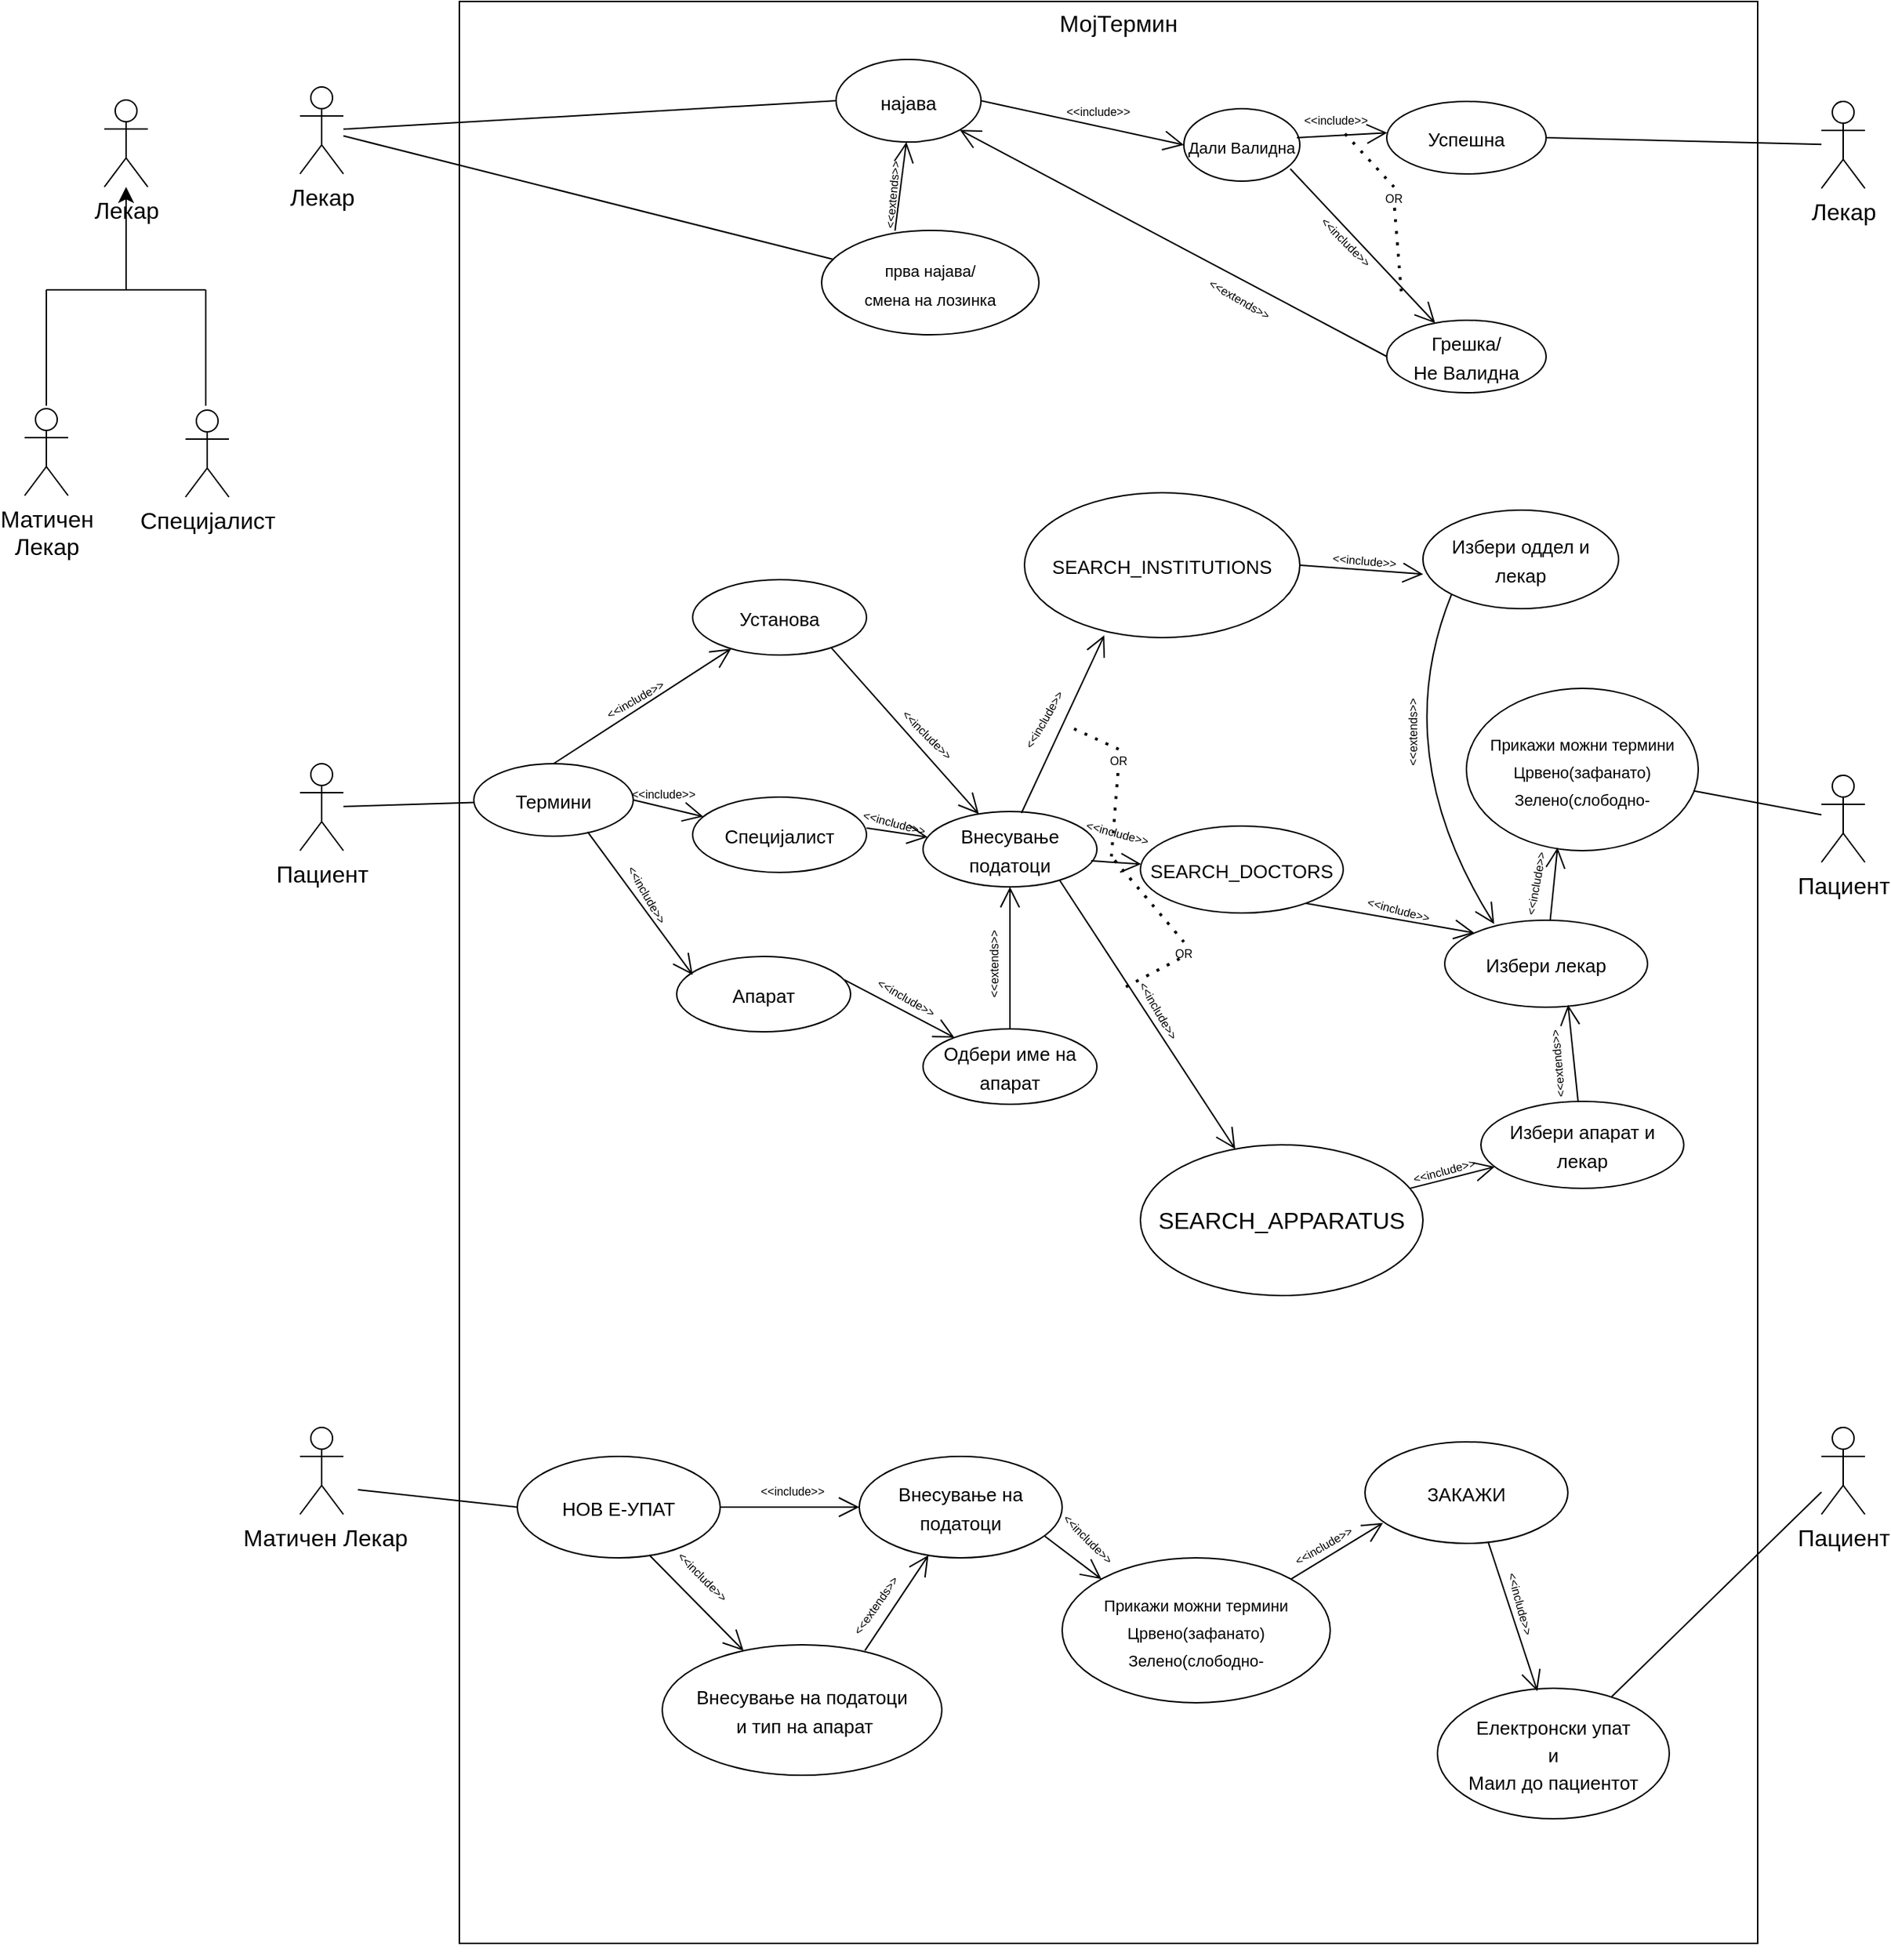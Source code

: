 <mxfile version="21.0.6" type="github">
  <diagram name="Page-1" id="MCOTx_tLaB3hL-FFBj0m">
    <mxGraphModel dx="2486" dy="878" grid="1" gridSize="10" guides="1" tooltips="1" connect="1" arrows="1" fold="1" page="1" pageScale="1" pageWidth="850" pageHeight="1100" math="0" shadow="0">
      <root>
        <mxCell id="0" />
        <mxCell id="1" parent="0" />
        <mxCell id="fEL62eBCo5-GnJdXJDbS-2" value="" style="rounded=0;whiteSpace=wrap;html=1;" vertex="1" parent="1">
          <mxGeometry x="-150" y="20" width="896" height="1340" as="geometry" />
        </mxCell>
        <mxCell id="fEL62eBCo5-GnJdXJDbS-3" value="МојТермин" style="text;strokeColor=none;fillColor=none;html=1;align=center;verticalAlign=middle;whiteSpace=wrap;rounded=0;fontSize=16;" vertex="1" parent="1">
          <mxGeometry x="260" y="20" width="90" height="30" as="geometry" />
        </mxCell>
        <mxCell id="fEL62eBCo5-GnJdXJDbS-9" value="Лекар" style="shape=umlActor;verticalLabelPosition=bottom;verticalAlign=top;html=1;outlineConnect=0;fontSize=16;" vertex="1" parent="1">
          <mxGeometry x="-260" y="79" width="30" height="60" as="geometry" />
        </mxCell>
        <mxCell id="fEL62eBCo5-GnJdXJDbS-10" value="&lt;font style=&quot;font-size: 13px;&quot;&gt;најава&lt;/font&gt;" style="ellipse;whiteSpace=wrap;html=1;fontSize=16;align=center;" vertex="1" parent="1">
          <mxGeometry x="110" y="60" width="100" height="57" as="geometry" />
        </mxCell>
        <mxCell id="fEL62eBCo5-GnJdXJDbS-11" value="" style="endArrow=none;html=1;rounded=0;fontSize=12;startSize=8;endSize=8;curved=1;entryX=0;entryY=0.5;entryDx=0;entryDy=0;" edge="1" parent="1" source="fEL62eBCo5-GnJdXJDbS-9" target="fEL62eBCo5-GnJdXJDbS-10">
          <mxGeometry width="50" height="50" relative="1" as="geometry">
            <mxPoint x="500" y="260" as="sourcePoint" />
            <mxPoint x="550" y="210" as="targetPoint" />
          </mxGeometry>
        </mxCell>
        <mxCell id="fEL62eBCo5-GnJdXJDbS-13" value="&lt;font style=&quot;font-size: 11px;&quot;&gt;Дали Валидна&lt;br&gt;&lt;/font&gt;" style="ellipse;whiteSpace=wrap;html=1;fontSize=16;" vertex="1" parent="1">
          <mxGeometry x="350" y="94" width="80" height="50" as="geometry" />
        </mxCell>
        <mxCell id="fEL62eBCo5-GnJdXJDbS-15" value="" style="endArrow=open;endFill=1;endSize=12;html=1;rounded=0;fontSize=12;curved=1;entryX=0;entryY=0.5;entryDx=0;entryDy=0;exitX=1;exitY=0.5;exitDx=0;exitDy=0;" edge="1" parent="1" source="fEL62eBCo5-GnJdXJDbS-10" target="fEL62eBCo5-GnJdXJDbS-13">
          <mxGeometry width="160" relative="1" as="geometry">
            <mxPoint x="330" y="190" as="sourcePoint" />
            <mxPoint x="490" y="190" as="targetPoint" />
          </mxGeometry>
        </mxCell>
        <mxCell id="fEL62eBCo5-GnJdXJDbS-16" value="&lt;font style=&quot;font-size: 8px;&quot;&gt;&amp;lt;&amp;lt;include&amp;gt;&amp;gt;&lt;/font&gt;" style="text;strokeColor=none;fillColor=none;html=1;align=center;verticalAlign=middle;whiteSpace=wrap;rounded=0;fontSize=16;" vertex="1" parent="1">
          <mxGeometry x="271" y="88" width="40" height="10" as="geometry" />
        </mxCell>
        <mxCell id="fEL62eBCo5-GnJdXJDbS-19" value="Лекар&lt;br&gt;" style="shape=umlActor;verticalLabelPosition=bottom;verticalAlign=top;html=1;fontSize=16;" vertex="1" parent="1">
          <mxGeometry x="790.0" y="89.0" width="30" height="60" as="geometry" />
        </mxCell>
        <mxCell id="fEL62eBCo5-GnJdXJDbS-22" value="&lt;font style=&quot;font-size: 13px;&quot;&gt;Грешка/&lt;br&gt;Не Валидна&lt;/font&gt;" style="ellipse;whiteSpace=wrap;html=1;fontSize=16;" vertex="1" parent="1">
          <mxGeometry x="490" y="240" width="110" height="50" as="geometry" />
        </mxCell>
        <mxCell id="fEL62eBCo5-GnJdXJDbS-25" value="" style="endArrow=open;endFill=1;endSize=12;html=1;rounded=0;fontSize=12;curved=1;exitX=0.918;exitY=0.83;exitDx=0;exitDy=0;exitPerimeter=0;" edge="1" parent="1" source="fEL62eBCo5-GnJdXJDbS-13" target="fEL62eBCo5-GnJdXJDbS-22">
          <mxGeometry width="160" relative="1" as="geometry">
            <mxPoint x="430" y="129" as="sourcePoint" />
            <mxPoint x="490" y="129" as="targetPoint" />
          </mxGeometry>
        </mxCell>
        <mxCell id="fEL62eBCo5-GnJdXJDbS-26" value="&lt;font style=&quot;font-size: 8px;&quot;&gt;OR&lt;br&gt;&lt;/font&gt;" style="text;strokeColor=none;fillColor=none;html=1;align=center;verticalAlign=middle;whiteSpace=wrap;rounded=0;fontSize=16;" vertex="1" parent="1">
          <mxGeometry x="475" y="148" width="40" height="10" as="geometry" />
        </mxCell>
        <mxCell id="fEL62eBCo5-GnJdXJDbS-28" value="" style="endArrow=none;dashed=1;html=1;dashPattern=1 3;strokeWidth=2;rounded=0;fontSize=12;startSize=8;endSize=8;curved=1;exitX=0.5;exitY=0;exitDx=0;exitDy=0;" edge="1" parent="1" source="fEL62eBCo5-GnJdXJDbS-26">
          <mxGeometry width="50" height="50" relative="1" as="geometry">
            <mxPoint x="330" y="230" as="sourcePoint" />
            <mxPoint x="460" y="110" as="targetPoint" />
          </mxGeometry>
        </mxCell>
        <mxCell id="fEL62eBCo5-GnJdXJDbS-29" value="" style="endArrow=none;dashed=1;html=1;dashPattern=1 3;strokeWidth=2;rounded=0;fontSize=12;startSize=8;endSize=8;curved=1;entryX=0.5;entryY=1;entryDx=0;entryDy=0;" edge="1" parent="1" target="fEL62eBCo5-GnJdXJDbS-26">
          <mxGeometry width="50" height="50" relative="1" as="geometry">
            <mxPoint x="500" y="220" as="sourcePoint" />
            <mxPoint x="470" y="130" as="targetPoint" />
          </mxGeometry>
        </mxCell>
        <mxCell id="fEL62eBCo5-GnJdXJDbS-30" value="&lt;span style=&quot;font-size: 13px;&quot;&gt;Успешна&lt;/span&gt;" style="ellipse;whiteSpace=wrap;html=1;fontSize=16;" vertex="1" parent="1">
          <mxGeometry x="490" y="89" width="110" height="50" as="geometry" />
        </mxCell>
        <mxCell id="fEL62eBCo5-GnJdXJDbS-31" value="" style="endArrow=open;endFill=1;endSize=12;html=1;rounded=0;fontSize=12;curved=1;entryX=0.003;entryY=0.433;entryDx=0;entryDy=0;exitX=0.975;exitY=0.4;exitDx=0;exitDy=0;exitPerimeter=0;entryPerimeter=0;" edge="1" parent="1" source="fEL62eBCo5-GnJdXJDbS-13" target="fEL62eBCo5-GnJdXJDbS-30">
          <mxGeometry width="160" relative="1" as="geometry">
            <mxPoint x="430" y="113.76" as="sourcePoint" />
            <mxPoint x="490" y="113.76" as="targetPoint" />
          </mxGeometry>
        </mxCell>
        <mxCell id="fEL62eBCo5-GnJdXJDbS-32" value="&lt;font style=&quot;font-size: 8px;&quot;&gt;&amp;lt;&amp;lt;include&amp;gt;&amp;gt;&lt;/font&gt;" style="text;strokeColor=none;fillColor=none;html=1;align=center;verticalAlign=middle;whiteSpace=wrap;rounded=0;fontSize=16;rotation=45;" vertex="1" parent="1">
          <mxGeometry x="444" y="179" width="40" height="10" as="geometry" />
        </mxCell>
        <mxCell id="fEL62eBCo5-GnJdXJDbS-33" value="&lt;font style=&quot;font-size: 8px;&quot;&gt;&amp;lt;&amp;lt;include&amp;gt;&amp;gt;&lt;/font&gt;" style="text;strokeColor=none;fillColor=none;html=1;align=center;verticalAlign=middle;whiteSpace=wrap;rounded=0;fontSize=16;" vertex="1" parent="1">
          <mxGeometry x="435" y="94" width="40" height="10" as="geometry" />
        </mxCell>
        <mxCell id="fEL62eBCo5-GnJdXJDbS-34" value="" style="endArrow=none;html=1;rounded=0;fontSize=12;startSize=8;endSize=8;curved=1;exitX=1;exitY=0.5;exitDx=0;exitDy=0;" edge="1" parent="1" source="fEL62eBCo5-GnJdXJDbS-30" target="fEL62eBCo5-GnJdXJDbS-19">
          <mxGeometry width="50" height="50" relative="1" as="geometry">
            <mxPoint x="720" y="190" as="sourcePoint" />
            <mxPoint x="850" y="198" as="targetPoint" />
          </mxGeometry>
        </mxCell>
        <mxCell id="fEL62eBCo5-GnJdXJDbS-37" value="" style="endArrow=open;endFill=1;endSize=12;html=1;rounded=0;fontSize=12;curved=1;exitX=0;exitY=0.5;exitDx=0;exitDy=0;entryX=1;entryY=1;entryDx=0;entryDy=0;" edge="1" parent="1" source="fEL62eBCo5-GnJdXJDbS-22" target="fEL62eBCo5-GnJdXJDbS-10">
          <mxGeometry width="160" relative="1" as="geometry">
            <mxPoint x="476" y="170" as="sourcePoint" />
            <mxPoint x="525" y="216" as="targetPoint" />
          </mxGeometry>
        </mxCell>
        <mxCell id="fEL62eBCo5-GnJdXJDbS-38" value="&lt;span style=&quot;font-size: 8px;&quot;&gt;&amp;lt;&amp;lt;extends&amp;gt;&amp;gt;&lt;/span&gt;" style="text;strokeColor=none;fillColor=none;html=1;align=center;verticalAlign=middle;whiteSpace=wrap;rounded=0;fontSize=16;rotation=30;" vertex="1" parent="1">
          <mxGeometry x="370" y="218" width="40" height="10" as="geometry" />
        </mxCell>
        <mxCell id="fEL62eBCo5-GnJdXJDbS-39" value="&lt;font style=&quot;font-size: 11px;&quot;&gt;прва најава/&lt;br&gt;смена на лозинка&lt;br&gt;&lt;/font&gt;" style="ellipse;whiteSpace=wrap;html=1;fontSize=16;align=center;" vertex="1" parent="1">
          <mxGeometry x="100" y="178" width="150" height="72" as="geometry" />
        </mxCell>
        <mxCell id="fEL62eBCo5-GnJdXJDbS-40" value="" style="endArrow=none;html=1;rounded=0;fontSize=12;startSize=8;endSize=8;curved=1;entryX=0.051;entryY=0.276;entryDx=0;entryDy=0;entryPerimeter=0;" edge="1" parent="1" source="fEL62eBCo5-GnJdXJDbS-9" target="fEL62eBCo5-GnJdXJDbS-39">
          <mxGeometry width="50" height="50" relative="1" as="geometry">
            <mxPoint x="260" y="125" as="sourcePoint" />
            <mxPoint x="360" y="129" as="targetPoint" />
          </mxGeometry>
        </mxCell>
        <mxCell id="fEL62eBCo5-GnJdXJDbS-41" value="" style="endArrow=open;endFill=1;endSize=12;html=1;rounded=0;fontSize=12;curved=1;" edge="1" parent="1">
          <mxGeometry width="160" relative="1" as="geometry">
            <mxPoint x="150.66" y="178.17" as="sourcePoint" />
            <mxPoint x="158.506" y="116.949" as="targetPoint" />
          </mxGeometry>
        </mxCell>
        <mxCell id="fEL62eBCo5-GnJdXJDbS-42" value="&lt;span style=&quot;font-size: 8px;&quot;&gt;&amp;lt;&amp;lt;extends&amp;gt;&amp;gt;&lt;/span&gt;" style="text;strokeColor=none;fillColor=none;html=1;align=center;verticalAlign=middle;whiteSpace=wrap;rounded=0;fontSize=16;rotation=-85;" vertex="1" parent="1">
          <mxGeometry x="126" y="148" width="40" height="10" as="geometry" />
        </mxCell>
        <mxCell id="fEL62eBCo5-GnJdXJDbS-43" value="Пациент" style="shape=umlActor;verticalLabelPosition=bottom;verticalAlign=top;html=1;outlineConnect=0;fontSize=16;" vertex="1" parent="1">
          <mxGeometry x="-260" y="546" width="30" height="60" as="geometry" />
        </mxCell>
        <mxCell id="fEL62eBCo5-GnJdXJDbS-45" value="&lt;span style=&quot;font-size: 13px;&quot;&gt;Термини&lt;/span&gt;" style="ellipse;whiteSpace=wrap;html=1;fontSize=16;" vertex="1" parent="1">
          <mxGeometry x="-140" y="546" width="110" height="50" as="geometry" />
        </mxCell>
        <mxCell id="fEL62eBCo5-GnJdXJDbS-46" value="" style="endArrow=none;html=1;rounded=0;fontSize=12;startSize=8;endSize=8;curved=1;" edge="1" parent="1" source="fEL62eBCo5-GnJdXJDbS-43" target="fEL62eBCo5-GnJdXJDbS-45">
          <mxGeometry width="50" height="50" relative="1" as="geometry">
            <mxPoint x="280" y="394" as="sourcePoint" />
            <mxPoint x="355" y="484" as="targetPoint" />
          </mxGeometry>
        </mxCell>
        <mxCell id="fEL62eBCo5-GnJdXJDbS-50" value="&lt;span style=&quot;font-size: 13px;&quot;&gt;Специјалист&lt;br&gt;&lt;/span&gt;" style="ellipse;whiteSpace=wrap;html=1;fontSize=16;" vertex="1" parent="1">
          <mxGeometry x="11" y="569" width="120" height="52" as="geometry" />
        </mxCell>
        <mxCell id="fEL62eBCo5-GnJdXJDbS-58" value="Пациент&lt;br&gt;" style="shape=umlActor;verticalLabelPosition=bottom;verticalAlign=top;html=1;outlineConnect=0;fontSize=16;" vertex="1" parent="1">
          <mxGeometry x="790" y="554" width="30" height="60" as="geometry" />
        </mxCell>
        <mxCell id="fEL62eBCo5-GnJdXJDbS-79" value="Лекар" style="shape=umlActor;verticalLabelPosition=bottom;verticalAlign=top;html=1;outlineConnect=0;fontSize=16;" vertex="1" parent="1">
          <mxGeometry x="-395" y="88" width="30" height="60" as="geometry" />
        </mxCell>
        <mxCell id="fEL62eBCo5-GnJdXJDbS-82" value="" style="endArrow=classic;html=1;rounded=0;fontSize=12;startSize=8;endSize=8;curved=1;" edge="1" parent="1" target="fEL62eBCo5-GnJdXJDbS-79">
          <mxGeometry width="50" height="50" relative="1" as="geometry">
            <mxPoint x="-380" y="219" as="sourcePoint" />
            <mxPoint x="-365" y="229" as="targetPoint" />
          </mxGeometry>
        </mxCell>
        <mxCell id="fEL62eBCo5-GnJdXJDbS-83" value="" style="endArrow=none;html=1;rounded=0;fontSize=12;startSize=8;endSize=8;curved=1;" edge="1" parent="1">
          <mxGeometry width="50" height="50" relative="1" as="geometry">
            <mxPoint x="-435" y="219" as="sourcePoint" />
            <mxPoint x="-325" y="219" as="targetPoint" />
          </mxGeometry>
        </mxCell>
        <mxCell id="fEL62eBCo5-GnJdXJDbS-84" value="" style="endArrow=none;html=1;rounded=0;fontSize=12;startSize=8;endSize=8;curved=1;" edge="1" parent="1">
          <mxGeometry width="50" height="50" relative="1" as="geometry">
            <mxPoint x="-435" y="219" as="sourcePoint" />
            <mxPoint x="-435" y="299" as="targetPoint" />
          </mxGeometry>
        </mxCell>
        <mxCell id="fEL62eBCo5-GnJdXJDbS-85" value="" style="endArrow=none;html=1;rounded=0;fontSize=12;startSize=8;endSize=8;curved=1;" edge="1" parent="1">
          <mxGeometry width="50" height="50" relative="1" as="geometry">
            <mxPoint x="-325" y="219" as="sourcePoint" />
            <mxPoint x="-325" y="299" as="targetPoint" />
          </mxGeometry>
        </mxCell>
        <mxCell id="fEL62eBCo5-GnJdXJDbS-87" value="Матичен&lt;br&gt;Лекар" style="shape=umlActor;verticalLabelPosition=bottom;verticalAlign=top;html=1;outlineConnect=0;fontSize=16;" vertex="1" parent="1">
          <mxGeometry x="-450" y="301" width="30" height="60" as="geometry" />
        </mxCell>
        <mxCell id="fEL62eBCo5-GnJdXJDbS-90" value="Специјалист" style="shape=umlActor;verticalLabelPosition=bottom;verticalAlign=top;html=1;outlineConnect=0;fontSize=16;" vertex="1" parent="1">
          <mxGeometry x="-339" y="302" width="30" height="60" as="geometry" />
        </mxCell>
        <mxCell id="fEL62eBCo5-GnJdXJDbS-113" value="&lt;span style=&quot;font-size: 13px;&quot;&gt;SEARCH_DOCTORS&lt;br&gt;&lt;/span&gt;" style="ellipse;whiteSpace=wrap;html=1;fontSize=16;" vertex="1" parent="1">
          <mxGeometry x="320" y="589" width="140" height="60" as="geometry" />
        </mxCell>
        <mxCell id="fEL62eBCo5-GnJdXJDbS-117" value="&lt;span style=&quot;font-size: 13px;&quot;&gt;Избери лекар&lt;br&gt;&lt;/span&gt;" style="ellipse;whiteSpace=wrap;html=1;fontSize=16;" vertex="1" parent="1">
          <mxGeometry x="530" y="654" width="140" height="60" as="geometry" />
        </mxCell>
        <mxCell id="fEL62eBCo5-GnJdXJDbS-118" value="" style="endArrow=open;endFill=1;endSize=12;html=1;rounded=0;fontSize=12;curved=1;entryX=0;entryY=0;entryDx=0;entryDy=0;exitX=0.817;exitY=0.89;exitDx=0;exitDy=0;exitPerimeter=0;" edge="1" parent="1" source="fEL62eBCo5-GnJdXJDbS-113" target="fEL62eBCo5-GnJdXJDbS-117">
          <mxGeometry width="160" relative="1" as="geometry">
            <mxPoint x="390" y="664" as="sourcePoint" />
            <mxPoint x="440" y="665" as="targetPoint" />
          </mxGeometry>
        </mxCell>
        <mxCell id="fEL62eBCo5-GnJdXJDbS-119" value="&lt;span style=&quot;font-size: 11px;&quot;&gt;Прикажи можни термини&lt;br&gt;Црвено(зафанато)&lt;br&gt;Зелено(слободно-&lt;br&gt;&lt;/span&gt;" style="ellipse;whiteSpace=wrap;html=1;fontSize=16;" vertex="1" parent="1">
          <mxGeometry x="545" y="494" width="160" height="112" as="geometry" />
        </mxCell>
        <mxCell id="fEL62eBCo5-GnJdXJDbS-120" value="" style="endArrow=open;endFill=1;endSize=12;html=1;rounded=0;fontSize=12;curved=1;entryX=0.393;entryY=0.981;entryDx=0;entryDy=0;entryPerimeter=0;" edge="1" parent="1" source="fEL62eBCo5-GnJdXJDbS-117" target="fEL62eBCo5-GnJdXJDbS-119">
          <mxGeometry width="160" relative="1" as="geometry">
            <mxPoint x="460" y="694" as="sourcePoint" />
            <mxPoint x="546" y="745" as="targetPoint" />
          </mxGeometry>
        </mxCell>
        <mxCell id="fEL62eBCo5-GnJdXJDbS-121" value="" style="endArrow=none;html=1;rounded=0;fontSize=12;startSize=8;endSize=8;curved=1;exitX=0.98;exitY=0.632;exitDx=0;exitDy=0;exitPerimeter=0;" edge="1" parent="1" source="fEL62eBCo5-GnJdXJDbS-119" target="fEL62eBCo5-GnJdXJDbS-58">
          <mxGeometry width="50" height="50" relative="1" as="geometry">
            <mxPoint x="760" y="754" as="sourcePoint" />
            <mxPoint x="826" y="754" as="targetPoint" />
          </mxGeometry>
        </mxCell>
        <mxCell id="fEL62eBCo5-GnJdXJDbS-122" value="&lt;span style=&quot;font-size: 13px;&quot;&gt;Установа&lt;br&gt;&lt;/span&gt;" style="ellipse;whiteSpace=wrap;html=1;fontSize=16;" vertex="1" parent="1">
          <mxGeometry x="11" y="419" width="120" height="52" as="geometry" />
        </mxCell>
        <mxCell id="fEL62eBCo5-GnJdXJDbS-125" value="" style="endArrow=open;endFill=1;endSize=12;html=1;rounded=0;fontSize=12;curved=1;exitX=0.5;exitY=0;exitDx=0;exitDy=0;" edge="1" parent="1" source="fEL62eBCo5-GnJdXJDbS-45" target="fEL62eBCo5-GnJdXJDbS-122">
          <mxGeometry width="160" relative="1" as="geometry">
            <mxPoint x="20" y="498.76" as="sourcePoint" />
            <mxPoint x="180" y="498.76" as="targetPoint" />
          </mxGeometry>
        </mxCell>
        <mxCell id="fEL62eBCo5-GnJdXJDbS-128" value="&lt;span style=&quot;font-size: 13px;&quot;&gt;Внесување податоци&lt;br&gt;&lt;/span&gt;" style="ellipse;whiteSpace=wrap;html=1;fontSize=16;" vertex="1" parent="1">
          <mxGeometry x="170" y="579" width="120" height="52" as="geometry" />
        </mxCell>
        <mxCell id="fEL62eBCo5-GnJdXJDbS-129" value="" style="endArrow=open;endFill=1;endSize=12;html=1;rounded=0;fontSize=12;curved=1;exitX=0.967;exitY=0.654;exitDx=0;exitDy=0;exitPerimeter=0;" edge="1" parent="1" source="fEL62eBCo5-GnJdXJDbS-128" target="fEL62eBCo5-GnJdXJDbS-113">
          <mxGeometry width="160" relative="1" as="geometry">
            <mxPoint x="315" y="639" as="sourcePoint" />
            <mxPoint x="315" y="591" as="targetPoint" />
          </mxGeometry>
        </mxCell>
        <mxCell id="fEL62eBCo5-GnJdXJDbS-131" value="" style="endArrow=open;endFill=1;endSize=12;html=1;rounded=0;fontSize=12;curved=1;exitX=0.796;exitY=0.901;exitDx=0;exitDy=0;exitPerimeter=0;" edge="1" parent="1" source="fEL62eBCo5-GnJdXJDbS-122" target="fEL62eBCo5-GnJdXJDbS-128">
          <mxGeometry width="160" relative="1" as="geometry">
            <mxPoint x="210" y="537" as="sourcePoint" />
            <mxPoint x="210" y="449" as="targetPoint" />
          </mxGeometry>
        </mxCell>
        <mxCell id="fEL62eBCo5-GnJdXJDbS-138" value="" style="endArrow=open;endFill=1;endSize=12;html=1;rounded=0;fontSize=12;curved=1;exitX=1;exitY=0.5;exitDx=0;exitDy=0;" edge="1" parent="1" source="fEL62eBCo5-GnJdXJDbS-45" target="fEL62eBCo5-GnJdXJDbS-50">
          <mxGeometry width="160" relative="1" as="geometry">
            <mxPoint x="-75" y="556" as="sourcePoint" />
            <mxPoint x="48" y="477" as="targetPoint" />
          </mxGeometry>
        </mxCell>
        <mxCell id="fEL62eBCo5-GnJdXJDbS-139" value="" style="endArrow=open;endFill=1;endSize=12;html=1;rounded=0;fontSize=12;curved=1;exitX=1;exitY=0.41;exitDx=0;exitDy=0;exitPerimeter=0;" edge="1" parent="1" source="fEL62eBCo5-GnJdXJDbS-50" target="fEL62eBCo5-GnJdXJDbS-128">
          <mxGeometry width="160" relative="1" as="geometry">
            <mxPoint x="-13" y="550" as="sourcePoint" />
            <mxPoint x="110" y="471" as="targetPoint" />
          </mxGeometry>
        </mxCell>
        <mxCell id="fEL62eBCo5-GnJdXJDbS-142" value="&lt;span style=&quot;font-size: 13px;&quot;&gt;SEARCH_INSTITUTIONS&lt;br&gt;&lt;/span&gt;" style="ellipse;whiteSpace=wrap;html=1;fontSize=16;" vertex="1" parent="1">
          <mxGeometry x="240" y="359" width="190" height="100" as="geometry" />
        </mxCell>
        <mxCell id="fEL62eBCo5-GnJdXJDbS-143" value="" style="endArrow=open;endFill=1;endSize=12;html=1;rounded=0;fontSize=12;curved=1;exitX=0.566;exitY=0.019;exitDx=0;exitDy=0;exitPerimeter=0;entryX=0.29;entryY=0.984;entryDx=0;entryDy=0;entryPerimeter=0;" edge="1" parent="1" source="fEL62eBCo5-GnJdXJDbS-128" target="fEL62eBCo5-GnJdXJDbS-142">
          <mxGeometry width="160" relative="1" as="geometry">
            <mxPoint x="179.5" y="441.5" as="sourcePoint" />
            <mxPoint x="280.5" y="556.5" as="targetPoint" />
          </mxGeometry>
        </mxCell>
        <mxCell id="fEL62eBCo5-GnJdXJDbS-144" value="&lt;span style=&quot;font-size: 13px;&quot;&gt;Избери оддел и лекар&lt;br&gt;&lt;/span&gt;" style="ellipse;whiteSpace=wrap;html=1;fontSize=16;" vertex="1" parent="1">
          <mxGeometry x="515" y="371" width="135" height="68" as="geometry" />
        </mxCell>
        <mxCell id="fEL62eBCo5-GnJdXJDbS-145" value="" style="endArrow=open;endFill=1;endSize=12;html=1;rounded=0;fontSize=12;curved=1;exitX=1;exitY=0.5;exitDx=0;exitDy=0;entryX=0.001;entryY=0.65;entryDx=0;entryDy=0;entryPerimeter=0;" edge="1" parent="1" source="fEL62eBCo5-GnJdXJDbS-142" target="fEL62eBCo5-GnJdXJDbS-144">
          <mxGeometry width="160" relative="1" as="geometry">
            <mxPoint x="444" y="554" as="sourcePoint" />
            <mxPoint x="501" y="431" as="targetPoint" />
          </mxGeometry>
        </mxCell>
        <mxCell id="fEL62eBCo5-GnJdXJDbS-146" value="" style="endArrow=open;endFill=1;endSize=12;html=1;rounded=0;fontSize=12;curved=1;exitX=0;exitY=1;exitDx=0;exitDy=0;entryX=0.244;entryY=0.043;entryDx=0;entryDy=0;entryPerimeter=0;" edge="1" parent="1" source="fEL62eBCo5-GnJdXJDbS-144" target="fEL62eBCo5-GnJdXJDbS-117">
          <mxGeometry width="160" relative="1" as="geometry">
            <mxPoint x="477.5" y="471" as="sourcePoint" />
            <mxPoint x="562.5" y="477" as="targetPoint" />
            <Array as="points">
              <mxPoint x="490" y="539" />
            </Array>
          </mxGeometry>
        </mxCell>
        <mxCell id="fEL62eBCo5-GnJdXJDbS-147" value="&lt;span style=&quot;font-size: 13px;&quot;&gt;Апарат&lt;br&gt;&lt;/span&gt;" style="ellipse;whiteSpace=wrap;html=1;fontSize=16;" vertex="1" parent="1">
          <mxGeometry y="679" width="120" height="52" as="geometry" />
        </mxCell>
        <mxCell id="fEL62eBCo5-GnJdXJDbS-148" value="" style="endArrow=open;endFill=1;endSize=12;html=1;rounded=0;fontSize=12;curved=1;exitX=0.714;exitY=0.942;exitDx=0;exitDy=0;exitPerimeter=0;entryX=0.092;entryY=0.245;entryDx=0;entryDy=0;entryPerimeter=0;" edge="1" parent="1" source="fEL62eBCo5-GnJdXJDbS-45" target="fEL62eBCo5-GnJdXJDbS-147">
          <mxGeometry width="160" relative="1" as="geometry">
            <mxPoint x="-37" y="637" as="sourcePoint" />
            <mxPoint x="11" y="649" as="targetPoint" />
          </mxGeometry>
        </mxCell>
        <mxCell id="fEL62eBCo5-GnJdXJDbS-150" value="" style="endArrow=open;endFill=1;endSize=12;html=1;rounded=0;fontSize=12;curved=1;exitX=0.965;exitY=0.311;exitDx=0;exitDy=0;exitPerimeter=0;" edge="1" parent="1" source="fEL62eBCo5-GnJdXJDbS-147" target="fEL62eBCo5-GnJdXJDbS-151">
          <mxGeometry width="160" relative="1" as="geometry">
            <mxPoint x="-51" y="603" as="sourcePoint" />
            <mxPoint x="21" y="702" as="targetPoint" />
          </mxGeometry>
        </mxCell>
        <mxCell id="fEL62eBCo5-GnJdXJDbS-151" value="&lt;span style=&quot;font-size: 13px;&quot;&gt;Одбери име на апарат&lt;br&gt;&lt;/span&gt;" style="ellipse;whiteSpace=wrap;html=1;fontSize=16;" vertex="1" parent="1">
          <mxGeometry x="170" y="729" width="120" height="52" as="geometry" />
        </mxCell>
        <mxCell id="fEL62eBCo5-GnJdXJDbS-153" value="" style="endArrow=open;endFill=1;endSize=12;html=1;rounded=0;fontSize=12;curved=1;" edge="1" parent="1" source="fEL62eBCo5-GnJdXJDbS-151" target="fEL62eBCo5-GnJdXJDbS-128">
          <mxGeometry width="160" relative="1" as="geometry">
            <mxPoint x="126" y="705" as="sourcePoint" />
            <mxPoint x="202" y="745" as="targetPoint" />
          </mxGeometry>
        </mxCell>
        <mxCell id="fEL62eBCo5-GnJdXJDbS-154" value="SEARCH_APPARATUS" style="ellipse;whiteSpace=wrap;html=1;fontSize=16;" vertex="1" parent="1">
          <mxGeometry x="320" y="809" width="195" height="104" as="geometry" />
        </mxCell>
        <mxCell id="fEL62eBCo5-GnJdXJDbS-155" value="" style="endArrow=open;endFill=1;endSize=12;html=1;rounded=0;fontSize=12;curved=1;exitX=0.786;exitY=0.913;exitDx=0;exitDy=0;exitPerimeter=0;" edge="1" parent="1" source="fEL62eBCo5-GnJdXJDbS-128" target="fEL62eBCo5-GnJdXJDbS-154">
          <mxGeometry width="160" relative="1" as="geometry">
            <mxPoint x="370" y="767" as="sourcePoint" />
            <mxPoint x="370" y="669" as="targetPoint" />
          </mxGeometry>
        </mxCell>
        <mxCell id="fEL62eBCo5-GnJdXJDbS-156" value="" style="endArrow=open;endFill=1;endSize=12;html=1;rounded=0;fontSize=12;curved=1;" edge="1" parent="1" source="fEL62eBCo5-GnJdXJDbS-154" target="fEL62eBCo5-GnJdXJDbS-157">
          <mxGeometry width="160" relative="1" as="geometry">
            <mxPoint x="368" y="596" as="sourcePoint" />
            <mxPoint x="490" y="782" as="targetPoint" />
          </mxGeometry>
        </mxCell>
        <mxCell id="fEL62eBCo5-GnJdXJDbS-157" value="&lt;span style=&quot;font-size: 13px;&quot;&gt;Избери апарат и лекар&lt;br&gt;&lt;/span&gt;" style="ellipse;whiteSpace=wrap;html=1;fontSize=16;" vertex="1" parent="1">
          <mxGeometry x="555" y="779" width="140" height="60" as="geometry" />
        </mxCell>
        <mxCell id="fEL62eBCo5-GnJdXJDbS-158" value="" style="endArrow=open;endFill=1;endSize=12;html=1;rounded=0;fontSize=12;curved=1;entryX=0.608;entryY=0.972;entryDx=0;entryDy=0;entryPerimeter=0;" edge="1" parent="1" source="fEL62eBCo5-GnJdXJDbS-157" target="fEL62eBCo5-GnJdXJDbS-117">
          <mxGeometry width="160" relative="1" as="geometry">
            <mxPoint x="516" y="849" as="sourcePoint" />
            <mxPoint x="574" y="834" as="targetPoint" />
          </mxGeometry>
        </mxCell>
        <mxCell id="fEL62eBCo5-GnJdXJDbS-159" value="&lt;font style=&quot;font-size: 8px;&quot;&gt;&amp;lt;&amp;lt;include&amp;gt;&amp;gt;&lt;/font&gt;" style="text;strokeColor=none;fillColor=none;html=1;align=center;verticalAlign=middle;whiteSpace=wrap;rounded=0;fontSize=16;" vertex="1" parent="1">
          <mxGeometry x="-29" y="559" width="40" height="10" as="geometry" />
        </mxCell>
        <mxCell id="fEL62eBCo5-GnJdXJDbS-160" value="&lt;font style=&quot;font-size: 8px;&quot;&gt;&amp;lt;&amp;lt;include&amp;gt;&amp;gt;&lt;/font&gt;" style="text;strokeColor=none;fillColor=none;html=1;align=center;verticalAlign=middle;whiteSpace=wrap;rounded=0;fontSize=16;rotation=-30;" vertex="1" parent="1">
          <mxGeometry x="-50" y="494" width="40" height="10" as="geometry" />
        </mxCell>
        <mxCell id="fEL62eBCo5-GnJdXJDbS-161" value="&lt;font style=&quot;font-size: 8px;&quot;&gt;&amp;lt;&amp;lt;include&amp;gt;&amp;gt;&lt;/font&gt;" style="text;strokeColor=none;fillColor=none;html=1;align=center;verticalAlign=middle;whiteSpace=wrap;rounded=0;fontSize=16;rotation=60;" vertex="1" parent="1">
          <mxGeometry x="-38" y="630" width="40" height="10" as="geometry" />
        </mxCell>
        <mxCell id="fEL62eBCo5-GnJdXJDbS-163" value="&lt;font style=&quot;font-size: 8px;&quot;&gt;&amp;lt;&amp;lt;include&amp;gt;&amp;gt;&lt;/font&gt;" style="text;strokeColor=none;fillColor=none;html=1;align=center;verticalAlign=middle;whiteSpace=wrap;rounded=0;fontSize=16;rotation=30;" vertex="1" parent="1">
          <mxGeometry x="140" y="700" width="40" height="10" as="geometry" />
        </mxCell>
        <mxCell id="fEL62eBCo5-GnJdXJDbS-164" value="&lt;font style=&quot;font-size: 8px;&quot;&gt;&amp;lt;&amp;lt;include&amp;gt;&amp;gt;&lt;/font&gt;" style="text;strokeColor=none;fillColor=none;html=1;align=center;verticalAlign=middle;whiteSpace=wrap;rounded=0;fontSize=16;rotation=15;" vertex="1" parent="1">
          <mxGeometry x="131" y="579" width="40" height="10" as="geometry" />
        </mxCell>
        <mxCell id="fEL62eBCo5-GnJdXJDbS-165" value="&lt;font style=&quot;font-size: 8px;&quot;&gt;&amp;lt;&amp;lt;include&amp;gt;&amp;gt;&lt;/font&gt;" style="text;strokeColor=none;fillColor=none;html=1;align=center;verticalAlign=middle;whiteSpace=wrap;rounded=0;fontSize=16;rotation=45;" vertex="1" parent="1">
          <mxGeometry x="155" y="519" width="40" height="10" as="geometry" />
        </mxCell>
        <mxCell id="fEL62eBCo5-GnJdXJDbS-166" value="&lt;font style=&quot;font-size: 8px;&quot;&gt;&amp;lt;&amp;lt;include&amp;gt;&amp;gt;&lt;/font&gt;" style="text;strokeColor=none;fillColor=none;html=1;align=center;verticalAlign=middle;whiteSpace=wrap;rounded=0;fontSize=16;rotation=-60;" vertex="1" parent="1">
          <mxGeometry x="231" y="509" width="40" height="10" as="geometry" />
        </mxCell>
        <mxCell id="fEL62eBCo5-GnJdXJDbS-167" value="&lt;font style=&quot;font-size: 8px;&quot;&gt;&amp;lt;&amp;lt;include&amp;gt;&amp;gt;&lt;/font&gt;" style="text;strokeColor=none;fillColor=none;html=1;align=center;verticalAlign=middle;whiteSpace=wrap;rounded=0;fontSize=16;rotation=15;" vertex="1" parent="1">
          <mxGeometry x="290" y="586" width="30" height="10" as="geometry" />
        </mxCell>
        <mxCell id="fEL62eBCo5-GnJdXJDbS-168" value="&lt;font style=&quot;font-size: 8px;&quot;&gt;&amp;lt;&amp;lt;include&amp;gt;&amp;gt;&lt;/font&gt;" style="text;strokeColor=none;fillColor=none;html=1;align=center;verticalAlign=middle;whiteSpace=wrap;rounded=0;fontSize=16;rotation=60;" vertex="1" parent="1">
          <mxGeometry x="320" y="710" width="30" height="10" as="geometry" />
        </mxCell>
        <mxCell id="fEL62eBCo5-GnJdXJDbS-170" value="&lt;font style=&quot;font-size: 8px;&quot;&gt;&amp;lt;&amp;lt;include&amp;gt;&amp;gt;&lt;/font&gt;" style="text;strokeColor=none;fillColor=none;html=1;align=center;verticalAlign=middle;whiteSpace=wrap;rounded=0;fontSize=16;rotation=15;" vertex="1" parent="1">
          <mxGeometry x="484" y="639" width="30" height="10" as="geometry" />
        </mxCell>
        <mxCell id="fEL62eBCo5-GnJdXJDbS-171" value="&lt;font style=&quot;font-size: 8px;&quot;&gt;&amp;lt;&amp;lt;include&amp;gt;&amp;gt;&lt;/font&gt;" style="text;strokeColor=none;fillColor=none;html=1;align=center;verticalAlign=middle;whiteSpace=wrap;rounded=0;fontSize=16;rotation=5;" vertex="1" parent="1">
          <mxGeometry x="460" y="398" width="30" height="10" as="geometry" />
        </mxCell>
        <mxCell id="fEL62eBCo5-GnJdXJDbS-173" value="&lt;font style=&quot;font-size: 8px;&quot;&gt;&amp;lt;&amp;lt;include&amp;gt;&amp;gt;&lt;/font&gt;" style="text;strokeColor=none;fillColor=none;html=1;align=center;verticalAlign=middle;whiteSpace=wrap;rounded=0;fontSize=16;rotation=-15;" vertex="1" parent="1">
          <mxGeometry x="514" y="819" width="30" height="10" as="geometry" />
        </mxCell>
        <mxCell id="fEL62eBCo5-GnJdXJDbS-174" value="&lt;span style=&quot;font-size: 8px;&quot;&gt;&amp;lt;&amp;lt;extends&amp;gt;&amp;gt;&lt;/span&gt;" style="text;strokeColor=none;fillColor=none;html=1;align=center;verticalAlign=middle;whiteSpace=wrap;rounded=0;fontSize=16;rotation=-95;" vertex="1" parent="1">
          <mxGeometry x="590" y="748" width="30" height="10" as="geometry" />
        </mxCell>
        <mxCell id="fEL62eBCo5-GnJdXJDbS-175" value="&lt;span style=&quot;font-size: 8px;&quot;&gt;&amp;lt;&amp;lt;extends&amp;gt;&amp;gt;&lt;/span&gt;" style="text;strokeColor=none;fillColor=none;html=1;align=center;verticalAlign=middle;whiteSpace=wrap;rounded=0;fontSize=16;rotation=-90;" vertex="1" parent="1">
          <mxGeometry x="490" y="519" width="30" height="10" as="geometry" />
        </mxCell>
        <mxCell id="fEL62eBCo5-GnJdXJDbS-176" value="&lt;font style=&quot;font-size: 8px;&quot;&gt;&amp;lt;&amp;lt;include&amp;gt;&amp;gt;&lt;/font&gt;" style="text;strokeColor=none;fillColor=none;html=1;align=center;verticalAlign=middle;whiteSpace=wrap;rounded=0;fontSize=16;rotation=-80;" vertex="1" parent="1">
          <mxGeometry x="575" y="623" width="30" height="10" as="geometry" />
        </mxCell>
        <mxCell id="fEL62eBCo5-GnJdXJDbS-177" value="&lt;span style=&quot;font-size: 8px;&quot;&gt;&amp;lt;&amp;lt;extends&amp;gt;&amp;gt;&lt;/span&gt;" style="text;strokeColor=none;fillColor=none;html=1;align=center;verticalAlign=middle;whiteSpace=wrap;rounded=0;fontSize=16;rotation=-90;" vertex="1" parent="1">
          <mxGeometry x="201" y="679" width="30" height="10" as="geometry" />
        </mxCell>
        <mxCell id="fEL62eBCo5-GnJdXJDbS-178" value="&amp;nbsp;Матичен Лекар" style="shape=umlActor;verticalLabelPosition=bottom;verticalAlign=top;html=1;outlineConnect=0;fontSize=16;" vertex="1" parent="1">
          <mxGeometry x="-260" y="1004" width="30" height="60" as="geometry" />
        </mxCell>
        <mxCell id="fEL62eBCo5-GnJdXJDbS-179" style="edgeStyle=none;curved=1;rounded=0;orthogonalLoop=1;jettySize=auto;html=1;exitX=0.5;exitY=1;exitDx=0;exitDy=0;fontSize=12;startSize=8;endSize=8;" edge="1" parent="1" source="fEL62eBCo5-GnJdXJDbS-2" target="fEL62eBCo5-GnJdXJDbS-2">
          <mxGeometry relative="1" as="geometry" />
        </mxCell>
        <mxCell id="fEL62eBCo5-GnJdXJDbS-181" value="&lt;span style=&quot;font-size: 13px;&quot;&gt;НОВ Е-УПАТ&lt;/span&gt;" style="ellipse;whiteSpace=wrap;html=1;fontSize=16;" vertex="1" parent="1">
          <mxGeometry x="-110" y="1024" width="140" height="70" as="geometry" />
        </mxCell>
        <mxCell id="fEL62eBCo5-GnJdXJDbS-182" value="" style="endArrow=none;html=1;rounded=0;fontSize=12;startSize=8;endSize=8;curved=1;entryX=0;entryY=0.5;entryDx=0;entryDy=0;" edge="1" parent="1" target="fEL62eBCo5-GnJdXJDbS-181">
          <mxGeometry width="50" height="50" relative="1" as="geometry">
            <mxPoint x="-220" y="1047" as="sourcePoint" />
            <mxPoint x="-130" y="1044" as="targetPoint" />
          </mxGeometry>
        </mxCell>
        <mxCell id="fEL62eBCo5-GnJdXJDbS-183" value="&lt;span style=&quot;font-size: 13px;&quot;&gt;Внесување на податоци&lt;/span&gt;" style="ellipse;whiteSpace=wrap;html=1;fontSize=16;" vertex="1" parent="1">
          <mxGeometry x="126" y="1024" width="140" height="70" as="geometry" />
        </mxCell>
        <mxCell id="fEL62eBCo5-GnJdXJDbS-184" value="&lt;span style=&quot;font-size: 13px;&quot;&gt;Внесување на податоци&lt;br&gt;&amp;nbsp;и тип на апарат&lt;/span&gt;" style="ellipse;whiteSpace=wrap;html=1;fontSize=16;" vertex="1" parent="1">
          <mxGeometry x="-10" y="1154" width="193" height="90" as="geometry" />
        </mxCell>
        <mxCell id="fEL62eBCo5-GnJdXJDbS-185" value="&lt;span style=&quot;font-size: 11px;&quot;&gt;Прикажи можни термини&lt;br&gt;Црвено(зафанато)&lt;br&gt;Зелено(слободно-&lt;br&gt;&lt;/span&gt;" style="ellipse;whiteSpace=wrap;html=1;fontSize=16;" vertex="1" parent="1">
          <mxGeometry x="266" y="1094" width="185" height="100" as="geometry" />
        </mxCell>
        <mxCell id="fEL62eBCo5-GnJdXJDbS-186" value="&lt;span style=&quot;font-size: 13px;&quot;&gt;ЗАКАЖИ&lt;/span&gt;" style="ellipse;whiteSpace=wrap;html=1;fontSize=16;" vertex="1" parent="1">
          <mxGeometry x="475" y="1014" width="140" height="70" as="geometry" />
        </mxCell>
        <mxCell id="fEL62eBCo5-GnJdXJDbS-187" value="&lt;span style=&quot;font-size: 13px;&quot;&gt;Електронски упат&lt;br&gt;и&lt;br&gt;Маил до пациентот&lt;br&gt;&lt;/span&gt;" style="ellipse;whiteSpace=wrap;html=1;fontSize=16;" vertex="1" parent="1">
          <mxGeometry x="525" y="1184" width="160" height="90" as="geometry" />
        </mxCell>
        <mxCell id="fEL62eBCo5-GnJdXJDbS-188" value="Пациент&lt;br&gt;" style="shape=umlActor;verticalLabelPosition=bottom;verticalAlign=top;html=1;outlineConnect=0;fontSize=16;" vertex="1" parent="1">
          <mxGeometry x="790" y="1004" width="30" height="60" as="geometry" />
        </mxCell>
        <mxCell id="fEL62eBCo5-GnJdXJDbS-189" value="" style="endArrow=none;html=1;rounded=0;fontSize=12;startSize=8;endSize=8;curved=1;" edge="1" parent="1" source="fEL62eBCo5-GnJdXJDbS-187" target="fEL62eBCo5-GnJdXJDbS-188">
          <mxGeometry width="50" height="50" relative="1" as="geometry">
            <mxPoint x="720" y="1193" as="sourcePoint" />
            <mxPoint x="830" y="1205" as="targetPoint" />
          </mxGeometry>
        </mxCell>
        <mxCell id="fEL62eBCo5-GnJdXJDbS-190" value="" style="endArrow=open;endFill=1;endSize=12;html=1;rounded=0;fontSize=12;curved=1;exitX=1;exitY=0.5;exitDx=0;exitDy=0;entryX=0;entryY=0.5;entryDx=0;entryDy=0;" edge="1" parent="1" source="fEL62eBCo5-GnJdXJDbS-181" target="fEL62eBCo5-GnJdXJDbS-183">
          <mxGeometry width="160" relative="1" as="geometry">
            <mxPoint x="45" y="874" as="sourcePoint" />
            <mxPoint x="166" y="1060" as="targetPoint" />
          </mxGeometry>
        </mxCell>
        <mxCell id="fEL62eBCo5-GnJdXJDbS-191" value="" style="endArrow=open;endFill=1;endSize=12;html=1;rounded=0;fontSize=12;curved=1;exitX=0.65;exitY=0.971;exitDx=0;exitDy=0;exitPerimeter=0;" edge="1" parent="1" source="fEL62eBCo5-GnJdXJDbS-181" target="fEL62eBCo5-GnJdXJDbS-184">
          <mxGeometry width="160" relative="1" as="geometry">
            <mxPoint x="40" y="1069" as="sourcePoint" />
            <mxPoint x="136" y="1069" as="targetPoint" />
          </mxGeometry>
        </mxCell>
        <mxCell id="fEL62eBCo5-GnJdXJDbS-192" value="" style="endArrow=open;endFill=1;endSize=12;html=1;rounded=0;fontSize=12;curved=1;exitX=0.725;exitY=0.044;exitDx=0;exitDy=0;exitPerimeter=0;" edge="1" parent="1" source="fEL62eBCo5-GnJdXJDbS-184" target="fEL62eBCo5-GnJdXJDbS-183">
          <mxGeometry width="160" relative="1" as="geometry">
            <mxPoint x="115" y="1088" as="sourcePoint" />
            <mxPoint x="180" y="1154" as="targetPoint" />
          </mxGeometry>
        </mxCell>
        <mxCell id="fEL62eBCo5-GnJdXJDbS-193" value="" style="endArrow=open;endFill=1;endSize=12;html=1;rounded=0;fontSize=12;curved=1;exitX=0.914;exitY=0.786;exitDx=0;exitDy=0;entryX=0;entryY=0;entryDx=0;entryDy=0;exitPerimeter=0;" edge="1" parent="1" source="fEL62eBCo5-GnJdXJDbS-183" target="fEL62eBCo5-GnJdXJDbS-185">
          <mxGeometry width="160" relative="1" as="geometry">
            <mxPoint x="210" y="1184" as="sourcePoint" />
            <mxPoint x="306" y="1184" as="targetPoint" />
          </mxGeometry>
        </mxCell>
        <mxCell id="fEL62eBCo5-GnJdXJDbS-194" value="" style="endArrow=open;endFill=1;endSize=12;html=1;rounded=0;fontSize=12;curved=1;exitX=1;exitY=0;exitDx=0;exitDy=0;entryX=0.089;entryY=0.799;entryDx=0;entryDy=0;entryPerimeter=0;" edge="1" parent="1" source="fEL62eBCo5-GnJdXJDbS-185" target="fEL62eBCo5-GnJdXJDbS-186">
          <mxGeometry width="160" relative="1" as="geometry">
            <mxPoint x="350" y="1044" as="sourcePoint" />
            <mxPoint x="389" y="1074" as="targetPoint" />
          </mxGeometry>
        </mxCell>
        <mxCell id="fEL62eBCo5-GnJdXJDbS-195" value="" style="endArrow=open;endFill=1;endSize=12;html=1;rounded=0;fontSize=12;curved=1;exitX=0.607;exitY=0.986;exitDx=0;exitDy=0;entryX=0.431;entryY=0.022;entryDx=0;entryDy=0;entryPerimeter=0;exitPerimeter=0;" edge="1" parent="1" source="fEL62eBCo5-GnJdXJDbS-186" target="fEL62eBCo5-GnJdXJDbS-187">
          <mxGeometry width="160" relative="1" as="geometry">
            <mxPoint x="580" y="1143" as="sourcePoint" />
            <mxPoint x="643" y="1104" as="targetPoint" />
          </mxGeometry>
        </mxCell>
        <mxCell id="fEL62eBCo5-GnJdXJDbS-196" value="&lt;font style=&quot;font-size: 8px;&quot;&gt;&amp;lt;&amp;lt;include&amp;gt;&amp;gt;&lt;/font&gt;" style="text;strokeColor=none;fillColor=none;html=1;align=center;verticalAlign=middle;whiteSpace=wrap;rounded=0;fontSize=16;rotation=0;" vertex="1" parent="1">
          <mxGeometry x="60" y="1040" width="40" height="10" as="geometry" />
        </mxCell>
        <mxCell id="fEL62eBCo5-GnJdXJDbS-197" value="&lt;font style=&quot;font-size: 8px;&quot;&gt;&amp;lt;&amp;lt;include&amp;gt;&amp;gt;&lt;/font&gt;" style="text;strokeColor=none;fillColor=none;html=1;align=center;verticalAlign=middle;whiteSpace=wrap;rounded=0;fontSize=16;rotation=45;" vertex="1" parent="1">
          <mxGeometry y="1100" width="40" height="10" as="geometry" />
        </mxCell>
        <mxCell id="fEL62eBCo5-GnJdXJDbS-198" value="&lt;font style=&quot;font-size: 8px;&quot;&gt;&amp;lt;&amp;lt;extends&amp;gt;&amp;gt;&lt;/font&gt;" style="text;strokeColor=none;fillColor=none;html=1;align=center;verticalAlign=middle;whiteSpace=wrap;rounded=0;fontSize=16;rotation=-55;" vertex="1" parent="1">
          <mxGeometry x="115" y="1120" width="40" height="10" as="geometry" />
        </mxCell>
        <mxCell id="fEL62eBCo5-GnJdXJDbS-199" value="&lt;font style=&quot;font-size: 8px;&quot;&gt;&amp;lt;&amp;lt;include&amp;gt;&amp;gt;&lt;/font&gt;" style="text;strokeColor=none;fillColor=none;html=1;align=center;verticalAlign=middle;whiteSpace=wrap;rounded=0;fontSize=16;rotation=45;" vertex="1" parent="1">
          <mxGeometry x="266" y="1074" width="40" height="10" as="geometry" />
        </mxCell>
        <mxCell id="fEL62eBCo5-GnJdXJDbS-200" value="&lt;font style=&quot;font-size: 8px;&quot;&gt;&amp;lt;&amp;lt;include&amp;gt;&amp;gt;&lt;/font&gt;" style="text;strokeColor=none;fillColor=none;html=1;align=center;verticalAlign=middle;whiteSpace=wrap;rounded=0;fontSize=16;rotation=-30;" vertex="1" parent="1">
          <mxGeometry x="425" y="1078" width="40" height="10" as="geometry" />
        </mxCell>
        <mxCell id="fEL62eBCo5-GnJdXJDbS-201" value="&lt;font style=&quot;font-size: 8px;&quot;&gt;&amp;lt;&amp;lt;include&amp;gt;&amp;gt;&lt;/font&gt;" style="text;strokeColor=none;fillColor=none;html=1;align=center;verticalAlign=middle;whiteSpace=wrap;rounded=0;fontSize=16;rotation=75;" vertex="1" parent="1">
          <mxGeometry x="565" y="1120" width="40" height="10" as="geometry" />
        </mxCell>
        <mxCell id="fEL62eBCo5-GnJdXJDbS-202" value="&lt;font style=&quot;font-size: 8px;&quot;&gt;OR&lt;br&gt;&lt;/font&gt;" style="text;strokeColor=none;fillColor=none;html=1;align=center;verticalAlign=middle;whiteSpace=wrap;rounded=0;fontSize=16;" vertex="1" parent="1">
          <mxGeometry x="285" y="536" width="40" height="10" as="geometry" />
        </mxCell>
        <mxCell id="fEL62eBCo5-GnJdXJDbS-203" value="" style="endArrow=none;dashed=1;html=1;dashPattern=1 3;strokeWidth=2;rounded=0;fontSize=12;startSize=8;endSize=8;curved=1;entryX=0.5;entryY=1;entryDx=0;entryDy=0;" edge="1" target="fEL62eBCo5-GnJdXJDbS-202" parent="1">
          <mxGeometry width="50" height="50" relative="1" as="geometry">
            <mxPoint x="300" y="610" as="sourcePoint" />
            <mxPoint x="316" y="491" as="targetPoint" />
          </mxGeometry>
        </mxCell>
        <mxCell id="fEL62eBCo5-GnJdXJDbS-204" value="" style="endArrow=none;dashed=1;html=1;dashPattern=1 3;strokeWidth=2;rounded=0;fontSize=12;startSize=8;endSize=8;curved=1;exitX=0.5;exitY=0;exitDx=0;exitDy=0;" edge="1" source="fEL62eBCo5-GnJdXJDbS-202" parent="1">
          <mxGeometry width="50" height="50" relative="1" as="geometry">
            <mxPoint x="176" y="591" as="sourcePoint" />
            <mxPoint x="270" y="520" as="targetPoint" />
          </mxGeometry>
        </mxCell>
        <mxCell id="fEL62eBCo5-GnJdXJDbS-206" value="&lt;font style=&quot;font-size: 8px;&quot;&gt;OR&lt;br&gt;&lt;/font&gt;" style="text;strokeColor=none;fillColor=none;html=1;align=center;verticalAlign=middle;whiteSpace=wrap;rounded=0;fontSize=16;" vertex="1" parent="1">
          <mxGeometry x="330" y="669" width="40" height="10" as="geometry" />
        </mxCell>
        <mxCell id="fEL62eBCo5-GnJdXJDbS-207" value="" style="endArrow=none;dashed=1;html=1;dashPattern=1 3;strokeWidth=2;rounded=0;fontSize=12;startSize=8;endSize=8;curved=1;entryX=0.5;entryY=1;entryDx=0;entryDy=0;" edge="1" parent="1" target="fEL62eBCo5-GnJdXJDbS-206">
          <mxGeometry width="50" height="50" relative="1" as="geometry">
            <mxPoint x="310" y="700" as="sourcePoint" />
            <mxPoint x="361" y="684" as="targetPoint" />
          </mxGeometry>
        </mxCell>
        <mxCell id="fEL62eBCo5-GnJdXJDbS-208" value="" style="endArrow=none;dashed=1;html=1;dashPattern=1 3;strokeWidth=2;rounded=0;fontSize=12;startSize=8;endSize=8;curved=1;exitX=0.5;exitY=0;exitDx=0;exitDy=0;" edge="1" parent="1" source="fEL62eBCo5-GnJdXJDbS-206">
          <mxGeometry width="50" height="50" relative="1" as="geometry">
            <mxPoint x="395" y="694.5" as="sourcePoint" />
            <mxPoint x="300" y="610" as="targetPoint" />
          </mxGeometry>
        </mxCell>
      </root>
    </mxGraphModel>
  </diagram>
</mxfile>
